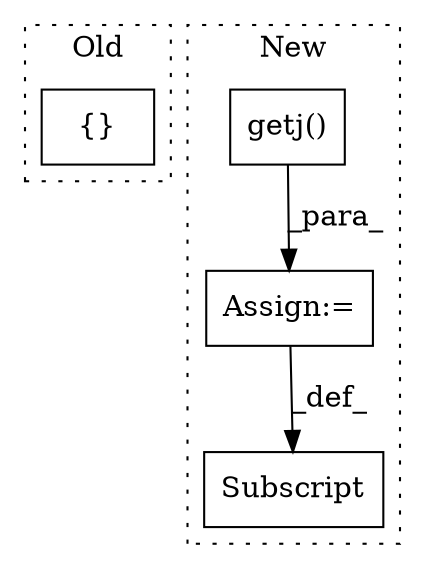 digraph G {
subgraph cluster0 {
1 [label="{}" a="59" s="5973,5984" l="1,0" shape="box"];
label = "Old";
style="dotted";
}
subgraph cluster1 {
2 [label="getj()" a="75" s="5954" l="13" shape="box"];
3 [label="Subscript" a="63" s="5935,0" l="16,0" shape="box"];
4 [label="Assign:=" a="68" s="5951" l="3" shape="box"];
label = "New";
style="dotted";
}
2 -> 4 [label="_para_"];
4 -> 3 [label="_def_"];
}